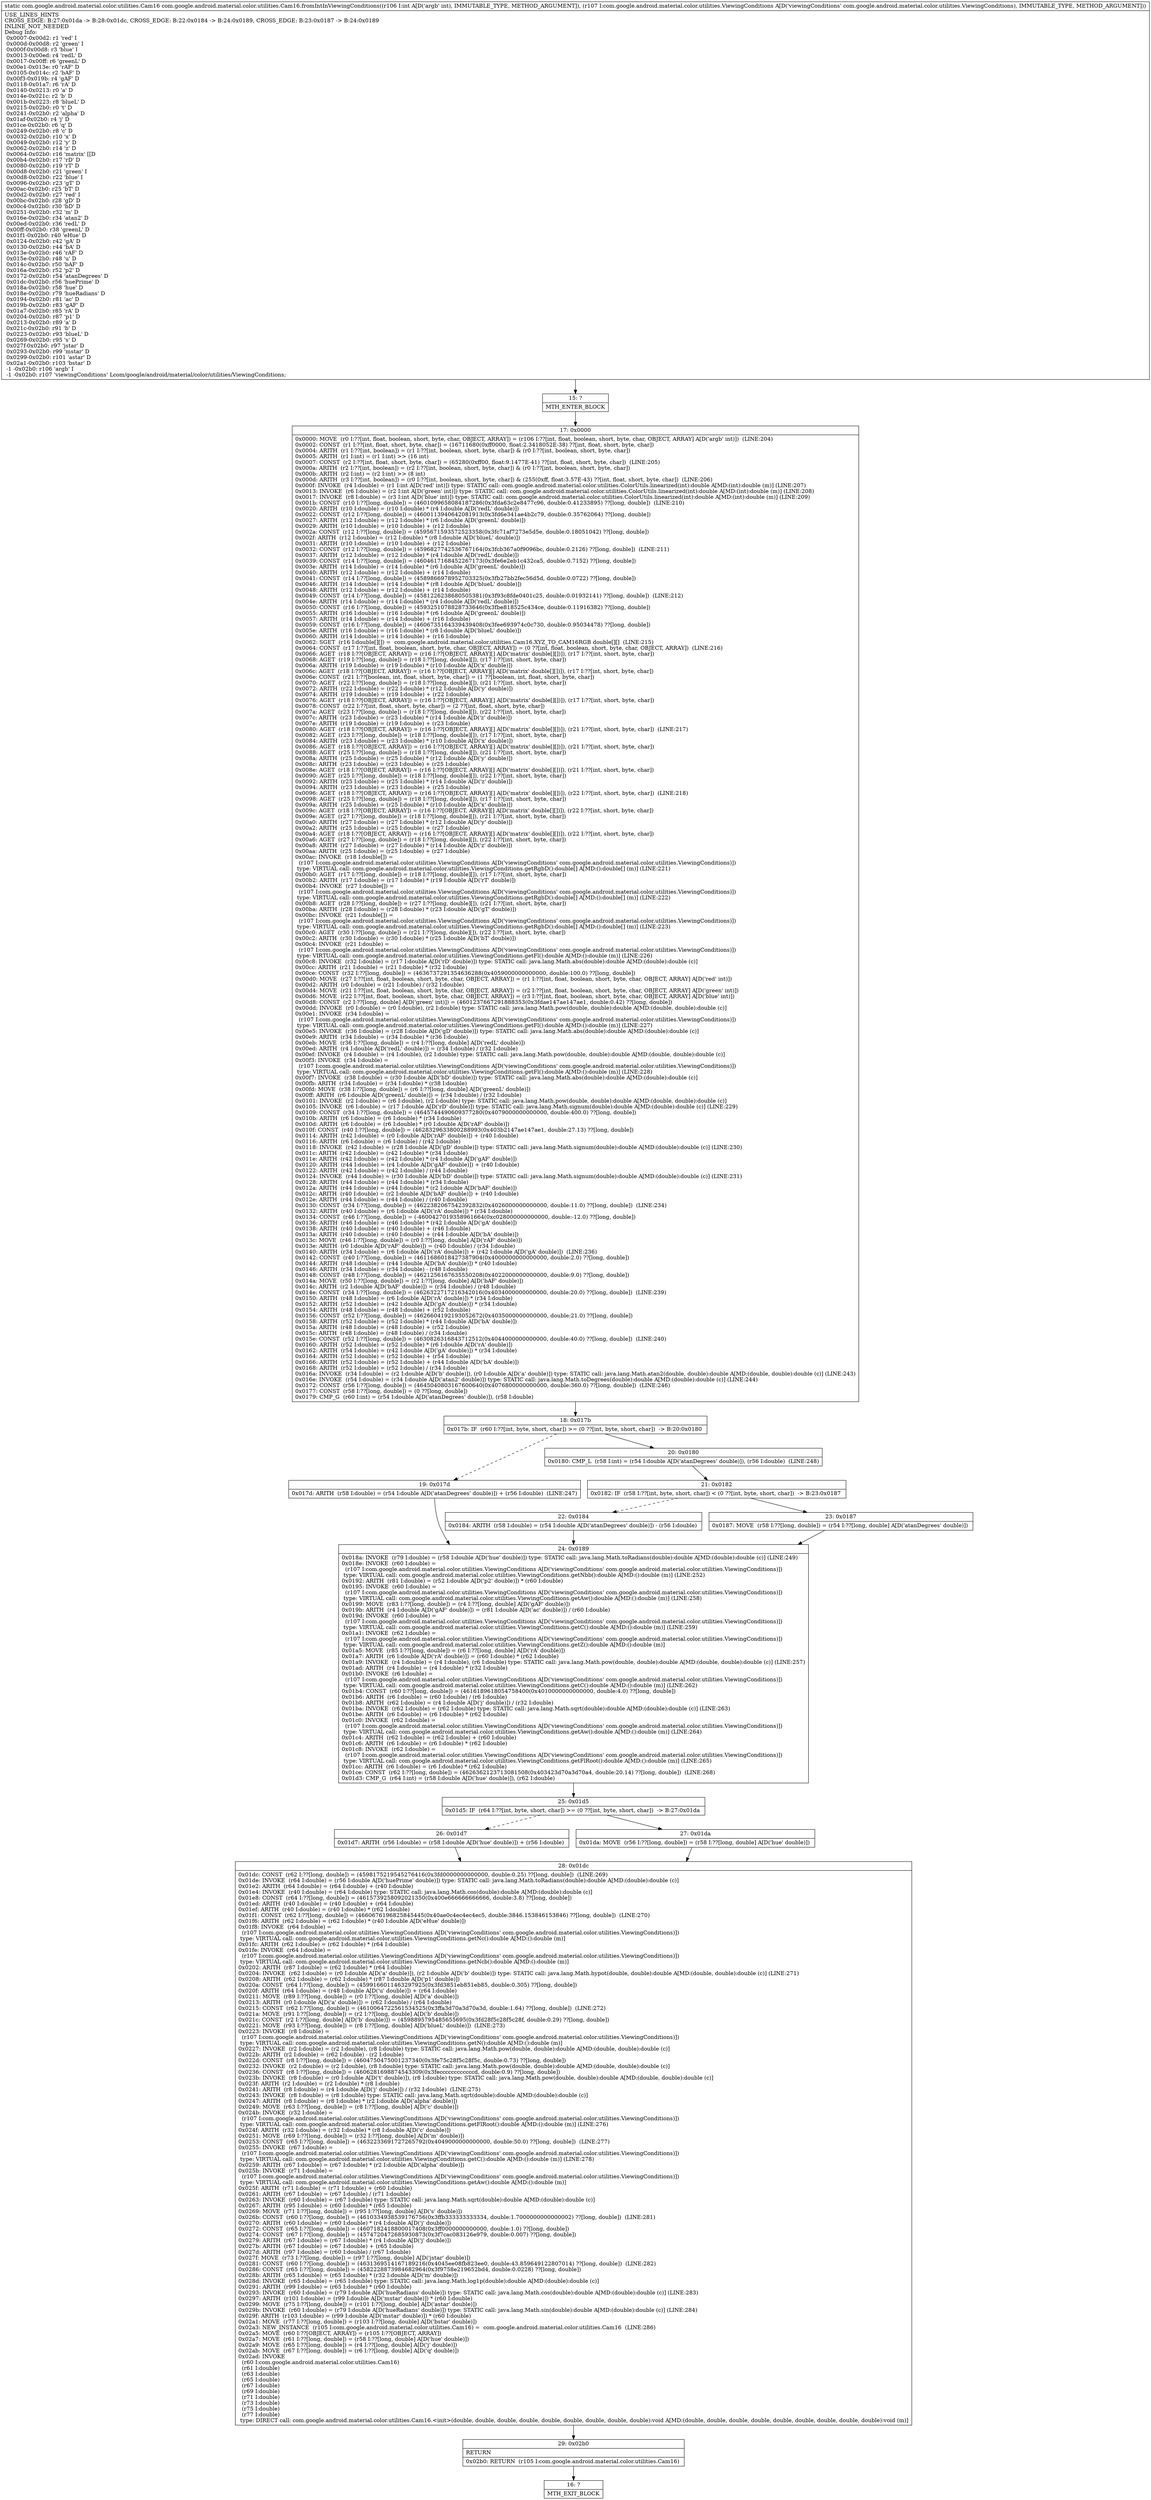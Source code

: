 digraph "CFG forcom.google.android.material.color.utilities.Cam16.fromIntInViewingConditions(ILcom\/google\/android\/material\/color\/utilities\/ViewingConditions;)Lcom\/google\/android\/material\/color\/utilities\/Cam16;" {
Node_15 [shape=record,label="{15\:\ ?|MTH_ENTER_BLOCK\l}"];
Node_17 [shape=record,label="{17\:\ 0x0000|0x0000: MOVE  (r0 I:??[int, float, boolean, short, byte, char, OBJECT, ARRAY]) = (r106 I:??[int, float, boolean, short, byte, char, OBJECT, ARRAY] A[D('argb' int)])  (LINE:204)\l0x0002: CONST  (r1 I:??[int, float, short, byte, char]) = (16711680(0xff0000, float:2.3418052E\-38) ??[int, float, short, byte, char]) \l0x0004: ARITH  (r1 I:??[int, boolean]) = (r1 I:??[int, boolean, short, byte, char]) & (r0 I:??[int, boolean, short, byte, char]) \l0x0005: ARITH  (r1 I:int) = (r1 I:int) \>\> (16 int) \l0x0007: CONST  (r2 I:??[int, float, short, byte, char]) = (65280(0xff00, float:9.1477E\-41) ??[int, float, short, byte, char])  (LINE:205)\l0x000a: ARITH  (r2 I:??[int, boolean]) = (r2 I:??[int, boolean, short, byte, char]) & (r0 I:??[int, boolean, short, byte, char]) \l0x000b: ARITH  (r2 I:int) = (r2 I:int) \>\> (8 int) \l0x000d: ARITH  (r3 I:??[int, boolean]) = (r0 I:??[int, boolean, short, byte, char]) & (255(0xff, float:3.57E\-43) ??[int, float, short, byte, char])  (LINE:206)\l0x000f: INVOKE  (r4 I:double) = (r1 I:int A[D('red' int)]) type: STATIC call: com.google.android.material.color.utilities.ColorUtils.linearized(int):double A[MD:(int):double (m)] (LINE:207)\l0x0013: INVOKE  (r6 I:double) = (r2 I:int A[D('green' int)]) type: STATIC call: com.google.android.material.color.utilities.ColorUtils.linearized(int):double A[MD:(int):double (m)] (LINE:208)\l0x0017: INVOKE  (r8 I:double) = (r3 I:int A[D('blue' int)]) type: STATIC call: com.google.android.material.color.utilities.ColorUtils.linearized(int):double A[MD:(int):double (m)] (LINE:209)\l0x001b: CONST  (r10 I:??[long, double]) = (4601099658084187286(0x3fda63c2e8477c96, double:0.41233895) ??[long, double])  (LINE:210)\l0x0020: ARITH  (r10 I:double) = (r10 I:double) * (r4 I:double A[D('redL' double)]) \l0x0022: CONST  (r12 I:??[long, double]) = (4600113940642081913(0x3fd6e341ae4b2c79, double:0.35762064) ??[long, double]) \l0x0027: ARITH  (r12 I:double) = (r12 I:double) * (r6 I:double A[D('greenL' double)]) \l0x0029: ARITH  (r10 I:double) = (r10 I:double) + (r12 I:double) \l0x002a: CONST  (r12 I:??[long, double]) = (4595671593572523358(0x3fc71af7273e5d5e, double:0.18051042) ??[long, double]) \l0x002f: ARITH  (r12 I:double) = (r12 I:double) * (r8 I:double A[D('blueL' double)]) \l0x0031: ARITH  (r10 I:double) = (r10 I:double) + (r12 I:double) \l0x0032: CONST  (r12 I:??[long, double]) = (4596827742536767164(0x3fcb367a0f9096bc, double:0.2126) ??[long, double])  (LINE:211)\l0x0037: ARITH  (r12 I:double) = (r12 I:double) * (r4 I:double A[D('redL' double)]) \l0x0039: CONST  (r14 I:??[long, double]) = (4604617168452267173(0x3fe6e2eb1c432ca5, double:0.7152) ??[long, double]) \l0x003e: ARITH  (r14 I:double) = (r14 I:double) * (r6 I:double A[D('greenL' double)]) \l0x0040: ARITH  (r12 I:double) = (r12 I:double) + (r14 I:double) \l0x0041: CONST  (r14 I:??[long, double]) = (4589866978952703325(0x3fb27bb2fec56d5d, double:0.0722) ??[long, double]) \l0x0046: ARITH  (r14 I:double) = (r14 I:double) * (r8 I:double A[D('blueL' double)]) \l0x0048: ARITH  (r12 I:double) = (r12 I:double) + (r14 I:double) \l0x0049: CONST  (r14 I:??[long, double]) = (4581226238680505381(0x3f93c8fde0401c25, double:0.01932141) ??[long, double])  (LINE:212)\l0x004e: ARITH  (r14 I:double) = (r14 I:double) * (r4 I:double A[D('redL' double)]) \l0x0050: CONST  (r16 I:??[long, double]) = (4593251078828733646(0x3fbe818525c434ce, double:0.11916382) ??[long, double]) \l0x0055: ARITH  (r16 I:double) = (r16 I:double) * (r6 I:double A[D('greenL' double)]) \l0x0057: ARITH  (r14 I:double) = (r14 I:double) + (r16 I:double) \l0x0059: CONST  (r16 I:??[long, double]) = (4606735164339439408(0x3fee693974c0c730, double:0.95034478) ??[long, double]) \l0x005e: ARITH  (r16 I:double) = (r16 I:double) * (r8 I:double A[D('blueL' double)]) \l0x0060: ARITH  (r14 I:double) = (r14 I:double) + (r16 I:double) \l0x0062: SGET  (r16 I:double[][]) =  com.google.android.material.color.utilities.Cam16.XYZ_TO_CAM16RGB double[][]  (LINE:215)\l0x0064: CONST  (r17 I:??[int, float, boolean, short, byte, char, OBJECT, ARRAY]) = (0 ??[int, float, boolean, short, byte, char, OBJECT, ARRAY])  (LINE:216)\l0x0066: AGET  (r18 I:??[OBJECT, ARRAY]) = (r16 I:??[OBJECT, ARRAY][] A[D('matrix' double[][])]), (r17 I:??[int, short, byte, char]) \l0x0068: AGET  (r19 I:??[long, double]) = (r18 I:??[long, double][]), (r17 I:??[int, short, byte, char]) \l0x006a: ARITH  (r19 I:double) = (r19 I:double) * (r10 I:double A[D('x' double)]) \l0x006c: AGET  (r18 I:??[OBJECT, ARRAY]) = (r16 I:??[OBJECT, ARRAY][] A[D('matrix' double[][])]), (r17 I:??[int, short, byte, char]) \l0x006e: CONST  (r21 I:??[boolean, int, float, short, byte, char]) = (1 ??[boolean, int, float, short, byte, char]) \l0x0070: AGET  (r22 I:??[long, double]) = (r18 I:??[long, double][]), (r21 I:??[int, short, byte, char]) \l0x0072: ARITH  (r22 I:double) = (r22 I:double) * (r12 I:double A[D('y' double)]) \l0x0074: ARITH  (r19 I:double) = (r19 I:double) + (r22 I:double) \l0x0076: AGET  (r18 I:??[OBJECT, ARRAY]) = (r16 I:??[OBJECT, ARRAY][] A[D('matrix' double[][])]), (r17 I:??[int, short, byte, char]) \l0x0078: CONST  (r22 I:??[int, float, short, byte, char]) = (2 ??[int, float, short, byte, char]) \l0x007a: AGET  (r23 I:??[long, double]) = (r18 I:??[long, double][]), (r22 I:??[int, short, byte, char]) \l0x007c: ARITH  (r23 I:double) = (r23 I:double) * (r14 I:double A[D('z' double)]) \l0x007e: ARITH  (r19 I:double) = (r19 I:double) + (r23 I:double) \l0x0080: AGET  (r18 I:??[OBJECT, ARRAY]) = (r16 I:??[OBJECT, ARRAY][] A[D('matrix' double[][])]), (r21 I:??[int, short, byte, char])  (LINE:217)\l0x0082: AGET  (r23 I:??[long, double]) = (r18 I:??[long, double][]), (r17 I:??[int, short, byte, char]) \l0x0084: ARITH  (r23 I:double) = (r23 I:double) * (r10 I:double A[D('x' double)]) \l0x0086: AGET  (r18 I:??[OBJECT, ARRAY]) = (r16 I:??[OBJECT, ARRAY][] A[D('matrix' double[][])]), (r21 I:??[int, short, byte, char]) \l0x0088: AGET  (r25 I:??[long, double]) = (r18 I:??[long, double][]), (r21 I:??[int, short, byte, char]) \l0x008a: ARITH  (r25 I:double) = (r25 I:double) * (r12 I:double A[D('y' double)]) \l0x008c: ARITH  (r23 I:double) = (r23 I:double) + (r25 I:double) \l0x008e: AGET  (r18 I:??[OBJECT, ARRAY]) = (r16 I:??[OBJECT, ARRAY][] A[D('matrix' double[][])]), (r21 I:??[int, short, byte, char]) \l0x0090: AGET  (r25 I:??[long, double]) = (r18 I:??[long, double][]), (r22 I:??[int, short, byte, char]) \l0x0092: ARITH  (r25 I:double) = (r25 I:double) * (r14 I:double A[D('z' double)]) \l0x0094: ARITH  (r23 I:double) = (r23 I:double) + (r25 I:double) \l0x0096: AGET  (r18 I:??[OBJECT, ARRAY]) = (r16 I:??[OBJECT, ARRAY][] A[D('matrix' double[][])]), (r22 I:??[int, short, byte, char])  (LINE:218)\l0x0098: AGET  (r25 I:??[long, double]) = (r18 I:??[long, double][]), (r17 I:??[int, short, byte, char]) \l0x009a: ARITH  (r25 I:double) = (r25 I:double) * (r10 I:double A[D('x' double)]) \l0x009c: AGET  (r18 I:??[OBJECT, ARRAY]) = (r16 I:??[OBJECT, ARRAY][] A[D('matrix' double[][])]), (r22 I:??[int, short, byte, char]) \l0x009e: AGET  (r27 I:??[long, double]) = (r18 I:??[long, double][]), (r21 I:??[int, short, byte, char]) \l0x00a0: ARITH  (r27 I:double) = (r27 I:double) * (r12 I:double A[D('y' double)]) \l0x00a2: ARITH  (r25 I:double) = (r25 I:double) + (r27 I:double) \l0x00a4: AGET  (r18 I:??[OBJECT, ARRAY]) = (r16 I:??[OBJECT, ARRAY][] A[D('matrix' double[][])]), (r22 I:??[int, short, byte, char]) \l0x00a6: AGET  (r27 I:??[long, double]) = (r18 I:??[long, double][]), (r22 I:??[int, short, byte, char]) \l0x00a8: ARITH  (r27 I:double) = (r27 I:double) * (r14 I:double A[D('z' double)]) \l0x00aa: ARITH  (r25 I:double) = (r25 I:double) + (r27 I:double) \l0x00ac: INVOKE  (r18 I:double[]) = \l  (r107 I:com.google.android.material.color.utilities.ViewingConditions A[D('viewingConditions' com.google.android.material.color.utilities.ViewingConditions)])\l type: VIRTUAL call: com.google.android.material.color.utilities.ViewingConditions.getRgbD():double[] A[MD:():double[] (m)] (LINE:221)\l0x00b0: AGET  (r17 I:??[long, double]) = (r18 I:??[long, double][]), (r17 I:??[int, short, byte, char]) \l0x00b2: ARITH  (r17 I:double) = (r17 I:double) * (r19 I:double A[D('rT' double)]) \l0x00b4: INVOKE  (r27 I:double[]) = \l  (r107 I:com.google.android.material.color.utilities.ViewingConditions A[D('viewingConditions' com.google.android.material.color.utilities.ViewingConditions)])\l type: VIRTUAL call: com.google.android.material.color.utilities.ViewingConditions.getRgbD():double[] A[MD:():double[] (m)] (LINE:222)\l0x00b8: AGET  (r28 I:??[long, double]) = (r27 I:??[long, double][]), (r21 I:??[int, short, byte, char]) \l0x00ba: ARITH  (r28 I:double) = (r28 I:double) * (r23 I:double A[D('gT' double)]) \l0x00bc: INVOKE  (r21 I:double[]) = \l  (r107 I:com.google.android.material.color.utilities.ViewingConditions A[D('viewingConditions' com.google.android.material.color.utilities.ViewingConditions)])\l type: VIRTUAL call: com.google.android.material.color.utilities.ViewingConditions.getRgbD():double[] A[MD:():double[] (m)] (LINE:223)\l0x00c0: AGET  (r30 I:??[long, double]) = (r21 I:??[long, double][]), (r22 I:??[int, short, byte, char]) \l0x00c2: ARITH  (r30 I:double) = (r30 I:double) * (r25 I:double A[D('bT' double)]) \l0x00c4: INVOKE  (r21 I:double) = \l  (r107 I:com.google.android.material.color.utilities.ViewingConditions A[D('viewingConditions' com.google.android.material.color.utilities.ViewingConditions)])\l type: VIRTUAL call: com.google.android.material.color.utilities.ViewingConditions.getFl():double A[MD:():double (m)] (LINE:226)\l0x00c8: INVOKE  (r32 I:double) = (r17 I:double A[D('rD' double)]) type: STATIC call: java.lang.Math.abs(double):double A[MD:(double):double (c)]\l0x00cc: ARITH  (r21 I:double) = (r21 I:double) * (r32 I:double) \l0x00ce: CONST  (r32 I:??[long, double]) = (4636737291354636288(0x4059000000000000, double:100.0) ??[long, double]) \l0x00d0: MOVE  (r27 I:??[int, float, boolean, short, byte, char, OBJECT, ARRAY]) = (r1 I:??[int, float, boolean, short, byte, char, OBJECT, ARRAY] A[D('red' int)]) \l0x00d2: ARITH  (r0 I:double) = (r21 I:double) \/ (r32 I:double) \l0x00d4: MOVE  (r21 I:??[int, float, boolean, short, byte, char, OBJECT, ARRAY]) = (r2 I:??[int, float, boolean, short, byte, char, OBJECT, ARRAY] A[D('green' int)]) \l0x00d6: MOVE  (r22 I:??[int, float, boolean, short, byte, char, OBJECT, ARRAY]) = (r3 I:??[int, float, boolean, short, byte, char, OBJECT, ARRAY] A[D('blue' int)]) \l0x00d8: CONST  (r2 I:??[long, double] A[D('green' int)]) = (4601237667291888353(0x3fdae147ae147ae1, double:0.42) ??[long, double]) \l0x00dd: INVOKE  (r0 I:double) = (r0 I:double), (r2 I:double) type: STATIC call: java.lang.Math.pow(double, double):double A[MD:(double, double):double (c)]\l0x00e1: INVOKE  (r34 I:double) = \l  (r107 I:com.google.android.material.color.utilities.ViewingConditions A[D('viewingConditions' com.google.android.material.color.utilities.ViewingConditions)])\l type: VIRTUAL call: com.google.android.material.color.utilities.ViewingConditions.getFl():double A[MD:():double (m)] (LINE:227)\l0x00e5: INVOKE  (r36 I:double) = (r28 I:double A[D('gD' double)]) type: STATIC call: java.lang.Math.abs(double):double A[MD:(double):double (c)]\l0x00e9: ARITH  (r34 I:double) = (r34 I:double) * (r36 I:double) \l0x00eb: MOVE  (r36 I:??[long, double]) = (r4 I:??[long, double] A[D('redL' double)]) \l0x00ed: ARITH  (r4 I:double A[D('redL' double)]) = (r34 I:double) \/ (r32 I:double) \l0x00ef: INVOKE  (r4 I:double) = (r4 I:double), (r2 I:double) type: STATIC call: java.lang.Math.pow(double, double):double A[MD:(double, double):double (c)]\l0x00f3: INVOKE  (r34 I:double) = \l  (r107 I:com.google.android.material.color.utilities.ViewingConditions A[D('viewingConditions' com.google.android.material.color.utilities.ViewingConditions)])\l type: VIRTUAL call: com.google.android.material.color.utilities.ViewingConditions.getFl():double A[MD:():double (m)] (LINE:228)\l0x00f7: INVOKE  (r38 I:double) = (r30 I:double A[D('bD' double)]) type: STATIC call: java.lang.Math.abs(double):double A[MD:(double):double (c)]\l0x00fb: ARITH  (r34 I:double) = (r34 I:double) * (r38 I:double) \l0x00fd: MOVE  (r38 I:??[long, double]) = (r6 I:??[long, double] A[D('greenL' double)]) \l0x00ff: ARITH  (r6 I:double A[D('greenL' double)]) = (r34 I:double) \/ (r32 I:double) \l0x0101: INVOKE  (r2 I:double) = (r6 I:double), (r2 I:double) type: STATIC call: java.lang.Math.pow(double, double):double A[MD:(double, double):double (c)]\l0x0105: INVOKE  (r6 I:double) = (r17 I:double A[D('rD' double)]) type: STATIC call: java.lang.Math.signum(double):double A[MD:(double):double (c)] (LINE:229)\l0x0109: CONST  (r34 I:??[long, double]) = (4645744490609377280(0x4079000000000000, double:400.0) ??[long, double]) \l0x010b: ARITH  (r6 I:double) = (r6 I:double) * (r34 I:double) \l0x010d: ARITH  (r6 I:double) = (r6 I:double) * (r0 I:double A[D('rAF' double)]) \l0x010f: CONST  (r40 I:??[long, double]) = (4628329633800288993(0x403b2147ae147ae1, double:27.13) ??[long, double]) \l0x0114: ARITH  (r42 I:double) = (r0 I:double A[D('rAF' double)]) + (r40 I:double) \l0x0116: ARITH  (r6 I:double) = (r6 I:double) \/ (r42 I:double) \l0x0118: INVOKE  (r42 I:double) = (r28 I:double A[D('gD' double)]) type: STATIC call: java.lang.Math.signum(double):double A[MD:(double):double (c)] (LINE:230)\l0x011c: ARITH  (r42 I:double) = (r42 I:double) * (r34 I:double) \l0x011e: ARITH  (r42 I:double) = (r42 I:double) * (r4 I:double A[D('gAF' double)]) \l0x0120: ARITH  (r44 I:double) = (r4 I:double A[D('gAF' double)]) + (r40 I:double) \l0x0122: ARITH  (r42 I:double) = (r42 I:double) \/ (r44 I:double) \l0x0124: INVOKE  (r44 I:double) = (r30 I:double A[D('bD' double)]) type: STATIC call: java.lang.Math.signum(double):double A[MD:(double):double (c)] (LINE:231)\l0x0128: ARITH  (r44 I:double) = (r44 I:double) * (r34 I:double) \l0x012a: ARITH  (r44 I:double) = (r44 I:double) * (r2 I:double A[D('bAF' double)]) \l0x012c: ARITH  (r40 I:double) = (r2 I:double A[D('bAF' double)]) + (r40 I:double) \l0x012e: ARITH  (r44 I:double) = (r44 I:double) \/ (r40 I:double) \l0x0130: CONST  (r34 I:??[long, double]) = (4622382067542392832(0x4026000000000000, double:11.0) ??[long, double])  (LINE:234)\l0x0132: ARITH  (r40 I:double) = (r6 I:double A[D('rA' double)]) * (r34 I:double) \l0x0134: CONST  (r46 I:??[long, double]) = (\-4600427019358961664(0xc028000000000000, double:\-12.0) ??[long, double]) \l0x0136: ARITH  (r46 I:double) = (r46 I:double) * (r42 I:double A[D('gA' double)]) \l0x0138: ARITH  (r40 I:double) = (r40 I:double) + (r46 I:double) \l0x013a: ARITH  (r40 I:double) = (r40 I:double) + (r44 I:double A[D('bA' double)]) \l0x013c: MOVE  (r46 I:??[long, double]) = (r0 I:??[long, double] A[D('rAF' double)]) \l0x013e: ARITH  (r0 I:double A[D('rAF' double)]) = (r40 I:double) \/ (r34 I:double) \l0x0140: ARITH  (r34 I:double) = (r6 I:double A[D('rA' double)]) + (r42 I:double A[D('gA' double)])  (LINE:236)\l0x0142: CONST  (r40 I:??[long, double]) = (4611686018427387904(0x4000000000000000, double:2.0) ??[long, double]) \l0x0144: ARITH  (r48 I:double) = (r44 I:double A[D('bA' double)]) * (r40 I:double) \l0x0146: ARITH  (r34 I:double) = (r34 I:double) \- (r48 I:double) \l0x0148: CONST  (r48 I:??[long, double]) = (4621256167635550208(0x4022000000000000, double:9.0) ??[long, double]) \l0x014a: MOVE  (r50 I:??[long, double]) = (r2 I:??[long, double] A[D('bAF' double)]) \l0x014c: ARITH  (r2 I:double A[D('bAF' double)]) = (r34 I:double) \/ (r48 I:double) \l0x014e: CONST  (r34 I:??[long, double]) = (4626322717216342016(0x4034000000000000, double:20.0) ??[long, double])  (LINE:239)\l0x0150: ARITH  (r48 I:double) = (r6 I:double A[D('rA' double)]) * (r34 I:double) \l0x0152: ARITH  (r52 I:double) = (r42 I:double A[D('gA' double)]) * (r34 I:double) \l0x0154: ARITH  (r48 I:double) = (r48 I:double) + (r52 I:double) \l0x0156: CONST  (r52 I:??[long, double]) = (4626604192193052672(0x4035000000000000, double:21.0) ??[long, double]) \l0x0158: ARITH  (r52 I:double) = (r52 I:double) * (r44 I:double A[D('bA' double)]) \l0x015a: ARITH  (r48 I:double) = (r48 I:double) + (r52 I:double) \l0x015c: ARITH  (r48 I:double) = (r48 I:double) \/ (r34 I:double) \l0x015e: CONST  (r52 I:??[long, double]) = (4630826316843712512(0x4044000000000000, double:40.0) ??[long, double])  (LINE:240)\l0x0160: ARITH  (r52 I:double) = (r52 I:double) * (r6 I:double A[D('rA' double)]) \l0x0162: ARITH  (r54 I:double) = (r42 I:double A[D('gA' double)]) * (r34 I:double) \l0x0164: ARITH  (r52 I:double) = (r52 I:double) + (r54 I:double) \l0x0166: ARITH  (r52 I:double) = (r52 I:double) + (r44 I:double A[D('bA' double)]) \l0x0168: ARITH  (r52 I:double) = (r52 I:double) \/ (r34 I:double) \l0x016a: INVOKE  (r34 I:double) = (r2 I:double A[D('b' double)]), (r0 I:double A[D('a' double)]) type: STATIC call: java.lang.Math.atan2(double, double):double A[MD:(double, double):double (c)] (LINE:243)\l0x016e: INVOKE  (r54 I:double) = (r34 I:double A[D('atan2' double)]) type: STATIC call: java.lang.Math.toDegrees(double):double A[MD:(double):double (c)] (LINE:244)\l0x0172: CONST  (r56 I:??[long, double]) = (4645040803167600640(0x4076800000000000, double:360.0) ??[long, double])  (LINE:246)\l0x0177: CONST  (r58 I:??[long, double]) = (0 ??[long, double]) \l0x0179: CMP_G  (r60 I:int) = (r54 I:double A[D('atanDegrees' double)]), (r58 I:double) \l}"];
Node_18 [shape=record,label="{18\:\ 0x017b|0x017b: IF  (r60 I:??[int, byte, short, char]) \>= (0 ??[int, byte, short, char])  \-\> B:20:0x0180 \l}"];
Node_19 [shape=record,label="{19\:\ 0x017d|0x017d: ARITH  (r58 I:double) = (r54 I:double A[D('atanDegrees' double)]) + (r56 I:double)  (LINE:247)\l}"];
Node_24 [shape=record,label="{24\:\ 0x0189|0x018a: INVOKE  (r79 I:double) = (r58 I:double A[D('hue' double)]) type: STATIC call: java.lang.Math.toRadians(double):double A[MD:(double):double (c)] (LINE:249)\l0x018e: INVOKE  (r60 I:double) = \l  (r107 I:com.google.android.material.color.utilities.ViewingConditions A[D('viewingConditions' com.google.android.material.color.utilities.ViewingConditions)])\l type: VIRTUAL call: com.google.android.material.color.utilities.ViewingConditions.getNbb():double A[MD:():double (m)] (LINE:252)\l0x0192: ARITH  (r81 I:double) = (r52 I:double A[D('p2' double)]) * (r60 I:double) \l0x0195: INVOKE  (r60 I:double) = \l  (r107 I:com.google.android.material.color.utilities.ViewingConditions A[D('viewingConditions' com.google.android.material.color.utilities.ViewingConditions)])\l type: VIRTUAL call: com.google.android.material.color.utilities.ViewingConditions.getAw():double A[MD:():double (m)] (LINE:258)\l0x0199: MOVE  (r83 I:??[long, double]) = (r4 I:??[long, double] A[D('gAF' double)]) \l0x019b: ARITH  (r4 I:double A[D('gAF' double)]) = (r81 I:double A[D('ac' double)]) \/ (r60 I:double) \l0x019d: INVOKE  (r60 I:double) = \l  (r107 I:com.google.android.material.color.utilities.ViewingConditions A[D('viewingConditions' com.google.android.material.color.utilities.ViewingConditions)])\l type: VIRTUAL call: com.google.android.material.color.utilities.ViewingConditions.getC():double A[MD:():double (m)] (LINE:259)\l0x01a1: INVOKE  (r62 I:double) = \l  (r107 I:com.google.android.material.color.utilities.ViewingConditions A[D('viewingConditions' com.google.android.material.color.utilities.ViewingConditions)])\l type: VIRTUAL call: com.google.android.material.color.utilities.ViewingConditions.getZ():double A[MD:():double (m)]\l0x01a5: MOVE  (r85 I:??[long, double]) = (r6 I:??[long, double] A[D('rA' double)]) \l0x01a7: ARITH  (r6 I:double A[D('rA' double)]) = (r60 I:double) * (r62 I:double) \l0x01a9: INVOKE  (r4 I:double) = (r4 I:double), (r6 I:double) type: STATIC call: java.lang.Math.pow(double, double):double A[MD:(double, double):double (c)] (LINE:257)\l0x01ad: ARITH  (r4 I:double) = (r4 I:double) * (r32 I:double) \l0x01b0: INVOKE  (r6 I:double) = \l  (r107 I:com.google.android.material.color.utilities.ViewingConditions A[D('viewingConditions' com.google.android.material.color.utilities.ViewingConditions)])\l type: VIRTUAL call: com.google.android.material.color.utilities.ViewingConditions.getC():double A[MD:():double (m)] (LINE:262)\l0x01b4: CONST  (r60 I:??[long, double]) = (4616189618054758400(0x4010000000000000, double:4.0) ??[long, double]) \l0x01b6: ARITH  (r6 I:double) = (r60 I:double) \/ (r6 I:double) \l0x01b8: ARITH  (r62 I:double) = (r4 I:double A[D('j' double)]) \/ (r32 I:double) \l0x01ba: INVOKE  (r62 I:double) = (r62 I:double) type: STATIC call: java.lang.Math.sqrt(double):double A[MD:(double):double (c)] (LINE:263)\l0x01be: ARITH  (r6 I:double) = (r6 I:double) * (r62 I:double) \l0x01c0: INVOKE  (r62 I:double) = \l  (r107 I:com.google.android.material.color.utilities.ViewingConditions A[D('viewingConditions' com.google.android.material.color.utilities.ViewingConditions)])\l type: VIRTUAL call: com.google.android.material.color.utilities.ViewingConditions.getAw():double A[MD:():double (m)] (LINE:264)\l0x01c4: ARITH  (r62 I:double) = (r62 I:double) + (r60 I:double) \l0x01c6: ARITH  (r6 I:double) = (r6 I:double) * (r62 I:double) \l0x01c8: INVOKE  (r62 I:double) = \l  (r107 I:com.google.android.material.color.utilities.ViewingConditions A[D('viewingConditions' com.google.android.material.color.utilities.ViewingConditions)])\l type: VIRTUAL call: com.google.android.material.color.utilities.ViewingConditions.getFlRoot():double A[MD:():double (m)] (LINE:265)\l0x01cc: ARITH  (r6 I:double) = (r6 I:double) * (r62 I:double) \l0x01ce: CONST  (r62 I:??[long, double]) = (4626362123713081508(0x403423d70a3d70a4, double:20.14) ??[long, double])  (LINE:268)\l0x01d3: CMP_G  (r64 I:int) = (r58 I:double A[D('hue' double)]), (r62 I:double) \l}"];
Node_25 [shape=record,label="{25\:\ 0x01d5|0x01d5: IF  (r64 I:??[int, byte, short, char]) \>= (0 ??[int, byte, short, char])  \-\> B:27:0x01da \l}"];
Node_26 [shape=record,label="{26\:\ 0x01d7|0x01d7: ARITH  (r56 I:double) = (r58 I:double A[D('hue' double)]) + (r56 I:double) \l}"];
Node_28 [shape=record,label="{28\:\ 0x01dc|0x01dc: CONST  (r62 I:??[long, double]) = (4598175219545276416(0x3fd0000000000000, double:0.25) ??[long, double])  (LINE:269)\l0x01de: INVOKE  (r64 I:double) = (r56 I:double A[D('huePrime' double)]) type: STATIC call: java.lang.Math.toRadians(double):double A[MD:(double):double (c)]\l0x01e2: ARITH  (r64 I:double) = (r64 I:double) + (r40 I:double) \l0x01e4: INVOKE  (r40 I:double) = (r64 I:double) type: STATIC call: java.lang.Math.cos(double):double A[MD:(double):double (c)]\l0x01e8: CONST  (r64 I:??[long, double]) = (4615739258092021350(0x400e666666666666, double:3.8) ??[long, double]) \l0x01ed: ARITH  (r40 I:double) = (r40 I:double) + (r64 I:double) \l0x01ef: ARITH  (r40 I:double) = (r40 I:double) * (r62 I:double) \l0x01f1: CONST  (r62 I:??[long, double]) = (4660676196825845445(0x40ae0c4ec4ec4ec5, double:3846.153846153846) ??[long, double])  (LINE:270)\l0x01f6: ARITH  (r62 I:double) = (r62 I:double) * (r40 I:double A[D('eHue' double)]) \l0x01f8: INVOKE  (r64 I:double) = \l  (r107 I:com.google.android.material.color.utilities.ViewingConditions A[D('viewingConditions' com.google.android.material.color.utilities.ViewingConditions)])\l type: VIRTUAL call: com.google.android.material.color.utilities.ViewingConditions.getNc():double A[MD:():double (m)]\l0x01fc: ARITH  (r62 I:double) = (r62 I:double) * (r64 I:double) \l0x01fe: INVOKE  (r64 I:double) = \l  (r107 I:com.google.android.material.color.utilities.ViewingConditions A[D('viewingConditions' com.google.android.material.color.utilities.ViewingConditions)])\l type: VIRTUAL call: com.google.android.material.color.utilities.ViewingConditions.getNcb():double A[MD:():double (m)]\l0x0202: ARITH  (r87 I:double) = (r62 I:double) * (r64 I:double) \l0x0204: INVOKE  (r62 I:double) = (r0 I:double A[D('a' double)]), (r2 I:double A[D('b' double)]) type: STATIC call: java.lang.Math.hypot(double, double):double A[MD:(double, double):double (c)] (LINE:271)\l0x0208: ARITH  (r62 I:double) = (r62 I:double) * (r87 I:double A[D('p1' double)]) \l0x020a: CONST  (r64 I:??[long, double]) = (4599166011463297925(0x3fd3851eb851eb85, double:0.305) ??[long, double]) \l0x020f: ARITH  (r64 I:double) = (r48 I:double A[D('u' double)]) + (r64 I:double) \l0x0211: MOVE  (r89 I:??[long, double]) = (r0 I:??[long, double] A[D('a' double)]) \l0x0213: ARITH  (r0 I:double A[D('a' double)]) = (r62 I:double) \/ (r64 I:double) \l0x0215: CONST  (r62 I:??[long, double]) = (4610064722561534525(0x3ffa3d70a3d70a3d, double:1.64) ??[long, double])  (LINE:272)\l0x021a: MOVE  (r91 I:??[long, double]) = (r2 I:??[long, double] A[D('b' double)]) \l0x021c: CONST  (r2 I:??[long, double] A[D('b' double)]) = (4598895795485655695(0x3fd28f5c28f5c28f, double:0.29) ??[long, double]) \l0x0221: MOVE  (r93 I:??[long, double]) = (r8 I:??[long, double] A[D('blueL' double)])  (LINE:273)\l0x0223: INVOKE  (r8 I:double) = \l  (r107 I:com.google.android.material.color.utilities.ViewingConditions A[D('viewingConditions' com.google.android.material.color.utilities.ViewingConditions)])\l type: VIRTUAL call: com.google.android.material.color.utilities.ViewingConditions.getN():double A[MD:():double (m)]\l0x0227: INVOKE  (r2 I:double) = (r2 I:double), (r8 I:double) type: STATIC call: java.lang.Math.pow(double, double):double A[MD:(double, double):double (c)]\l0x022b: ARITH  (r2 I:double) = (r62 I:double) \- (r2 I:double) \l0x022d: CONST  (r8 I:??[long, double]) = (4604750475001237340(0x3fe75c28f5c28f5c, double:0.73) ??[long, double]) \l0x0232: INVOKE  (r2 I:double) = (r2 I:double), (r8 I:double) type: STATIC call: java.lang.Math.pow(double, double):double A[MD:(double, double):double (c)]\l0x0236: CONST  (r8 I:??[long, double]) = (4606281698874543309(0x3feccccccccccccd, double:0.9) ??[long, double]) \l0x023b: INVOKE  (r8 I:double) = (r0 I:double A[D('t' double)]), (r8 I:double) type: STATIC call: java.lang.Math.pow(double, double):double A[MD:(double, double):double (c)]\l0x023f: ARITH  (r2 I:double) = (r2 I:double) * (r8 I:double) \l0x0241: ARITH  (r8 I:double) = (r4 I:double A[D('j' double)]) \/ (r32 I:double)  (LINE:275)\l0x0243: INVOKE  (r8 I:double) = (r8 I:double) type: STATIC call: java.lang.Math.sqrt(double):double A[MD:(double):double (c)]\l0x0247: ARITH  (r8 I:double) = (r8 I:double) * (r2 I:double A[D('alpha' double)]) \l0x0249: MOVE  (r63 I:??[long, double]) = (r8 I:??[long, double] A[D('c' double)]) \l0x024b: INVOKE  (r32 I:double) = \l  (r107 I:com.google.android.material.color.utilities.ViewingConditions A[D('viewingConditions' com.google.android.material.color.utilities.ViewingConditions)])\l type: VIRTUAL call: com.google.android.material.color.utilities.ViewingConditions.getFlRoot():double A[MD:():double (m)] (LINE:276)\l0x024f: ARITH  (r32 I:double) = (r32 I:double) * (r8 I:double A[D('c' double)]) \l0x0251: MOVE  (r69 I:??[long, double]) = (r32 I:??[long, double] A[D('m' double)]) \l0x0253: CONST  (r65 I:??[long, double]) = (4632233691727265792(0x4049000000000000, double:50.0) ??[long, double])  (LINE:277)\l0x0255: INVOKE  (r67 I:double) = \l  (r107 I:com.google.android.material.color.utilities.ViewingConditions A[D('viewingConditions' com.google.android.material.color.utilities.ViewingConditions)])\l type: VIRTUAL call: com.google.android.material.color.utilities.ViewingConditions.getC():double A[MD:():double (m)] (LINE:278)\l0x0259: ARITH  (r67 I:double) = (r67 I:double) * (r2 I:double A[D('alpha' double)]) \l0x025b: INVOKE  (r71 I:double) = \l  (r107 I:com.google.android.material.color.utilities.ViewingConditions A[D('viewingConditions' com.google.android.material.color.utilities.ViewingConditions)])\l type: VIRTUAL call: com.google.android.material.color.utilities.ViewingConditions.getAw():double A[MD:():double (m)]\l0x025f: ARITH  (r71 I:double) = (r71 I:double) + (r60 I:double) \l0x0261: ARITH  (r67 I:double) = (r67 I:double) \/ (r71 I:double) \l0x0263: INVOKE  (r60 I:double) = (r67 I:double) type: STATIC call: java.lang.Math.sqrt(double):double A[MD:(double):double (c)]\l0x0267: ARITH  (r95 I:double) = (r60 I:double) * (r65 I:double) \l0x0269: MOVE  (r71 I:??[long, double]) = (r95 I:??[long, double] A[D('s' double)]) \l0x026b: CONST  (r60 I:??[long, double]) = (4610334938539176756(0x3ffb333333333334, double:1.7000000000000002) ??[long, double])  (LINE:281)\l0x0270: ARITH  (r60 I:double) = (r60 I:double) * (r4 I:double A[D('j' double)]) \l0x0272: CONST  (r65 I:??[long, double]) = (4607182418800017408(0x3ff0000000000000, double:1.0) ??[long, double]) \l0x0274: CONST  (r67 I:??[long, double]) = (4574720472685930873(0x3f7cac083126e979, double:0.007) ??[long, double]) \l0x0279: ARITH  (r67 I:double) = (r67 I:double) * (r4 I:double A[D('j' double)]) \l0x027b: ARITH  (r67 I:double) = (r67 I:double) + (r65 I:double) \l0x027d: ARITH  (r97 I:double) = (r60 I:double) \/ (r67 I:double) \l0x027f: MOVE  (r73 I:??[long, double]) = (r97 I:??[long, double] A[D('jstar' double)]) \l0x0281: CONST  (r60 I:??[long, double]) = (4631369514167189216(0x4045ee08fb823ee0, double:43.859649122807014) ??[long, double])  (LINE:282)\l0x0286: CONST  (r65 I:??[long, double]) = (4582228873984682964(0x3f9758e219652bd4, double:0.0228) ??[long, double]) \l0x028b: ARITH  (r65 I:double) = (r65 I:double) * (r32 I:double A[D('m' double)]) \l0x028d: INVOKE  (r65 I:double) = (r65 I:double) type: STATIC call: java.lang.Math.log1p(double):double A[MD:(double):double (c)]\l0x0291: ARITH  (r99 I:double) = (r65 I:double) * (r60 I:double) \l0x0293: INVOKE  (r60 I:double) = (r79 I:double A[D('hueRadians' double)]) type: STATIC call: java.lang.Math.cos(double):double A[MD:(double):double (c)] (LINE:283)\l0x0297: ARITH  (r101 I:double) = (r99 I:double A[D('mstar' double)]) * (r60 I:double) \l0x0299: MOVE  (r75 I:??[long, double]) = (r101 I:??[long, double] A[D('astar' double)]) \l0x029b: INVOKE  (r60 I:double) = (r79 I:double A[D('hueRadians' double)]) type: STATIC call: java.lang.Math.sin(double):double A[MD:(double):double (c)] (LINE:284)\l0x029f: ARITH  (r103 I:double) = (r99 I:double A[D('mstar' double)]) * (r60 I:double) \l0x02a1: MOVE  (r77 I:??[long, double]) = (r103 I:??[long, double] A[D('bstar' double)]) \l0x02a3: NEW_INSTANCE  (r105 I:com.google.android.material.color.utilities.Cam16) =  com.google.android.material.color.utilities.Cam16  (LINE:286)\l0x02a5: MOVE  (r60 I:??[OBJECT, ARRAY]) = (r105 I:??[OBJECT, ARRAY]) \l0x02a7: MOVE  (r61 I:??[long, double]) = (r58 I:??[long, double] A[D('hue' double)]) \l0x02a9: MOVE  (r65 I:??[long, double]) = (r4 I:??[long, double] A[D('j' double)]) \l0x02ab: MOVE  (r67 I:??[long, double]) = (r6 I:??[long, double] A[D('q' double)]) \l0x02ad: INVOKE  \l  (r60 I:com.google.android.material.color.utilities.Cam16)\l  (r61 I:double)\l  (r63 I:double)\l  (r65 I:double)\l  (r67 I:double)\l  (r69 I:double)\l  (r71 I:double)\l  (r73 I:double)\l  (r75 I:double)\l  (r77 I:double)\l type: DIRECT call: com.google.android.material.color.utilities.Cam16.\<init\>(double, double, double, double, double, double, double, double, double):void A[MD:(double, double, double, double, double, double, double, double, double):void (m)]\l}"];
Node_29 [shape=record,label="{29\:\ 0x02b0|RETURN\l|0x02b0: RETURN  (r105 I:com.google.android.material.color.utilities.Cam16) \l}"];
Node_16 [shape=record,label="{16\:\ ?|MTH_EXIT_BLOCK\l}"];
Node_27 [shape=record,label="{27\:\ 0x01da|0x01da: MOVE  (r56 I:??[long, double]) = (r58 I:??[long, double] A[D('hue' double)]) \l}"];
Node_20 [shape=record,label="{20\:\ 0x0180|0x0180: CMP_L  (r58 I:int) = (r54 I:double A[D('atanDegrees' double)]), (r56 I:double)  (LINE:248)\l}"];
Node_21 [shape=record,label="{21\:\ 0x0182|0x0182: IF  (r58 I:??[int, byte, short, char]) \< (0 ??[int, byte, short, char])  \-\> B:23:0x0187 \l}"];
Node_22 [shape=record,label="{22\:\ 0x0184|0x0184: ARITH  (r58 I:double) = (r54 I:double A[D('atanDegrees' double)]) \- (r56 I:double) \l}"];
Node_23 [shape=record,label="{23\:\ 0x0187|0x0187: MOVE  (r58 I:??[long, double]) = (r54 I:??[long, double] A[D('atanDegrees' double)]) \l}"];
MethodNode[shape=record,label="{static com.google.android.material.color.utilities.Cam16 com.google.android.material.color.utilities.Cam16.fromIntInViewingConditions((r106 I:int A[D('argb' int), IMMUTABLE_TYPE, METHOD_ARGUMENT]), (r107 I:com.google.android.material.color.utilities.ViewingConditions A[D('viewingConditions' com.google.android.material.color.utilities.ViewingConditions), IMMUTABLE_TYPE, METHOD_ARGUMENT]))  | USE_LINES_HINTS\lCROSS_EDGE: B:27:0x01da \-\> B:28:0x01dc, CROSS_EDGE: B:22:0x0184 \-\> B:24:0x0189, CROSS_EDGE: B:23:0x0187 \-\> B:24:0x0189\lINLINE_NOT_NEEDED\lDebug Info:\l  0x0007\-0x00d2: r1 'red' I\l  0x000d\-0x00d8: r2 'green' I\l  0x000f\-0x00d8: r3 'blue' I\l  0x0013\-0x00ed: r4 'redL' D\l  0x0017\-0x00ff: r6 'greenL' D\l  0x00e1\-0x013e: r0 'rAF' D\l  0x0105\-0x014c: r2 'bAF' D\l  0x00f3\-0x019b: r4 'gAF' D\l  0x0118\-0x01a7: r6 'rA' D\l  0x0140\-0x0213: r0 'a' D\l  0x014e\-0x021c: r2 'b' D\l  0x001b\-0x0223: r8 'blueL' D\l  0x0215\-0x02b0: r0 't' D\l  0x0241\-0x02b0: r2 'alpha' D\l  0x01af\-0x02b0: r4 'j' D\l  0x01ce\-0x02b0: r6 'q' D\l  0x0249\-0x02b0: r8 'c' D\l  0x0032\-0x02b0: r10 'x' D\l  0x0049\-0x02b0: r12 'y' D\l  0x0062\-0x02b0: r14 'z' D\l  0x0064\-0x02b0: r16 'matrix' [[D\l  0x00b4\-0x02b0: r17 'rD' D\l  0x0080\-0x02b0: r19 'rT' D\l  0x00d8\-0x02b0: r21 'green' I\l  0x00d8\-0x02b0: r22 'blue' I\l  0x0096\-0x02b0: r23 'gT' D\l  0x00ac\-0x02b0: r25 'bT' D\l  0x00d2\-0x02b0: r27 'red' I\l  0x00bc\-0x02b0: r28 'gD' D\l  0x00c4\-0x02b0: r30 'bD' D\l  0x0251\-0x02b0: r32 'm' D\l  0x016e\-0x02b0: r34 'atan2' D\l  0x00ed\-0x02b0: r36 'redL' D\l  0x00ff\-0x02b0: r38 'greenL' D\l  0x01f1\-0x02b0: r40 'eHue' D\l  0x0124\-0x02b0: r42 'gA' D\l  0x0130\-0x02b0: r44 'bA' D\l  0x013e\-0x02b0: r46 'rAF' D\l  0x015e\-0x02b0: r48 'u' D\l  0x014c\-0x02b0: r50 'bAF' D\l  0x016a\-0x02b0: r52 'p2' D\l  0x0172\-0x02b0: r54 'atanDegrees' D\l  0x01dc\-0x02b0: r56 'huePrime' D\l  0x018a\-0x02b0: r58 'hue' D\l  0x018e\-0x02b0: r79 'hueRadians' D\l  0x0194\-0x02b0: r81 'ac' D\l  0x019b\-0x02b0: r83 'gAF' D\l  0x01a7\-0x02b0: r85 'rA' D\l  0x0204\-0x02b0: r87 'p1' D\l  0x0213\-0x02b0: r89 'a' D\l  0x021c\-0x02b0: r91 'b' D\l  0x0223\-0x02b0: r93 'blueL' D\l  0x0269\-0x02b0: r95 's' D\l  0x027f\-0x02b0: r97 'jstar' D\l  0x0293\-0x02b0: r99 'mstar' D\l  0x0299\-0x02b0: r101 'astar' D\l  0x02a1\-0x02b0: r103 'bstar' D\l  \-1 \-0x02b0: r106 'argb' I\l  \-1 \-0x02b0: r107 'viewingConditions' Lcom\/google\/android\/material\/color\/utilities\/ViewingConditions;\l}"];
MethodNode -> Node_15;Node_15 -> Node_17;
Node_17 -> Node_18;
Node_18 -> Node_19[style=dashed];
Node_18 -> Node_20;
Node_19 -> Node_24;
Node_24 -> Node_25;
Node_25 -> Node_26[style=dashed];
Node_25 -> Node_27;
Node_26 -> Node_28;
Node_28 -> Node_29;
Node_29 -> Node_16;
Node_27 -> Node_28;
Node_20 -> Node_21;
Node_21 -> Node_22[style=dashed];
Node_21 -> Node_23;
Node_22 -> Node_24;
Node_23 -> Node_24;
}

